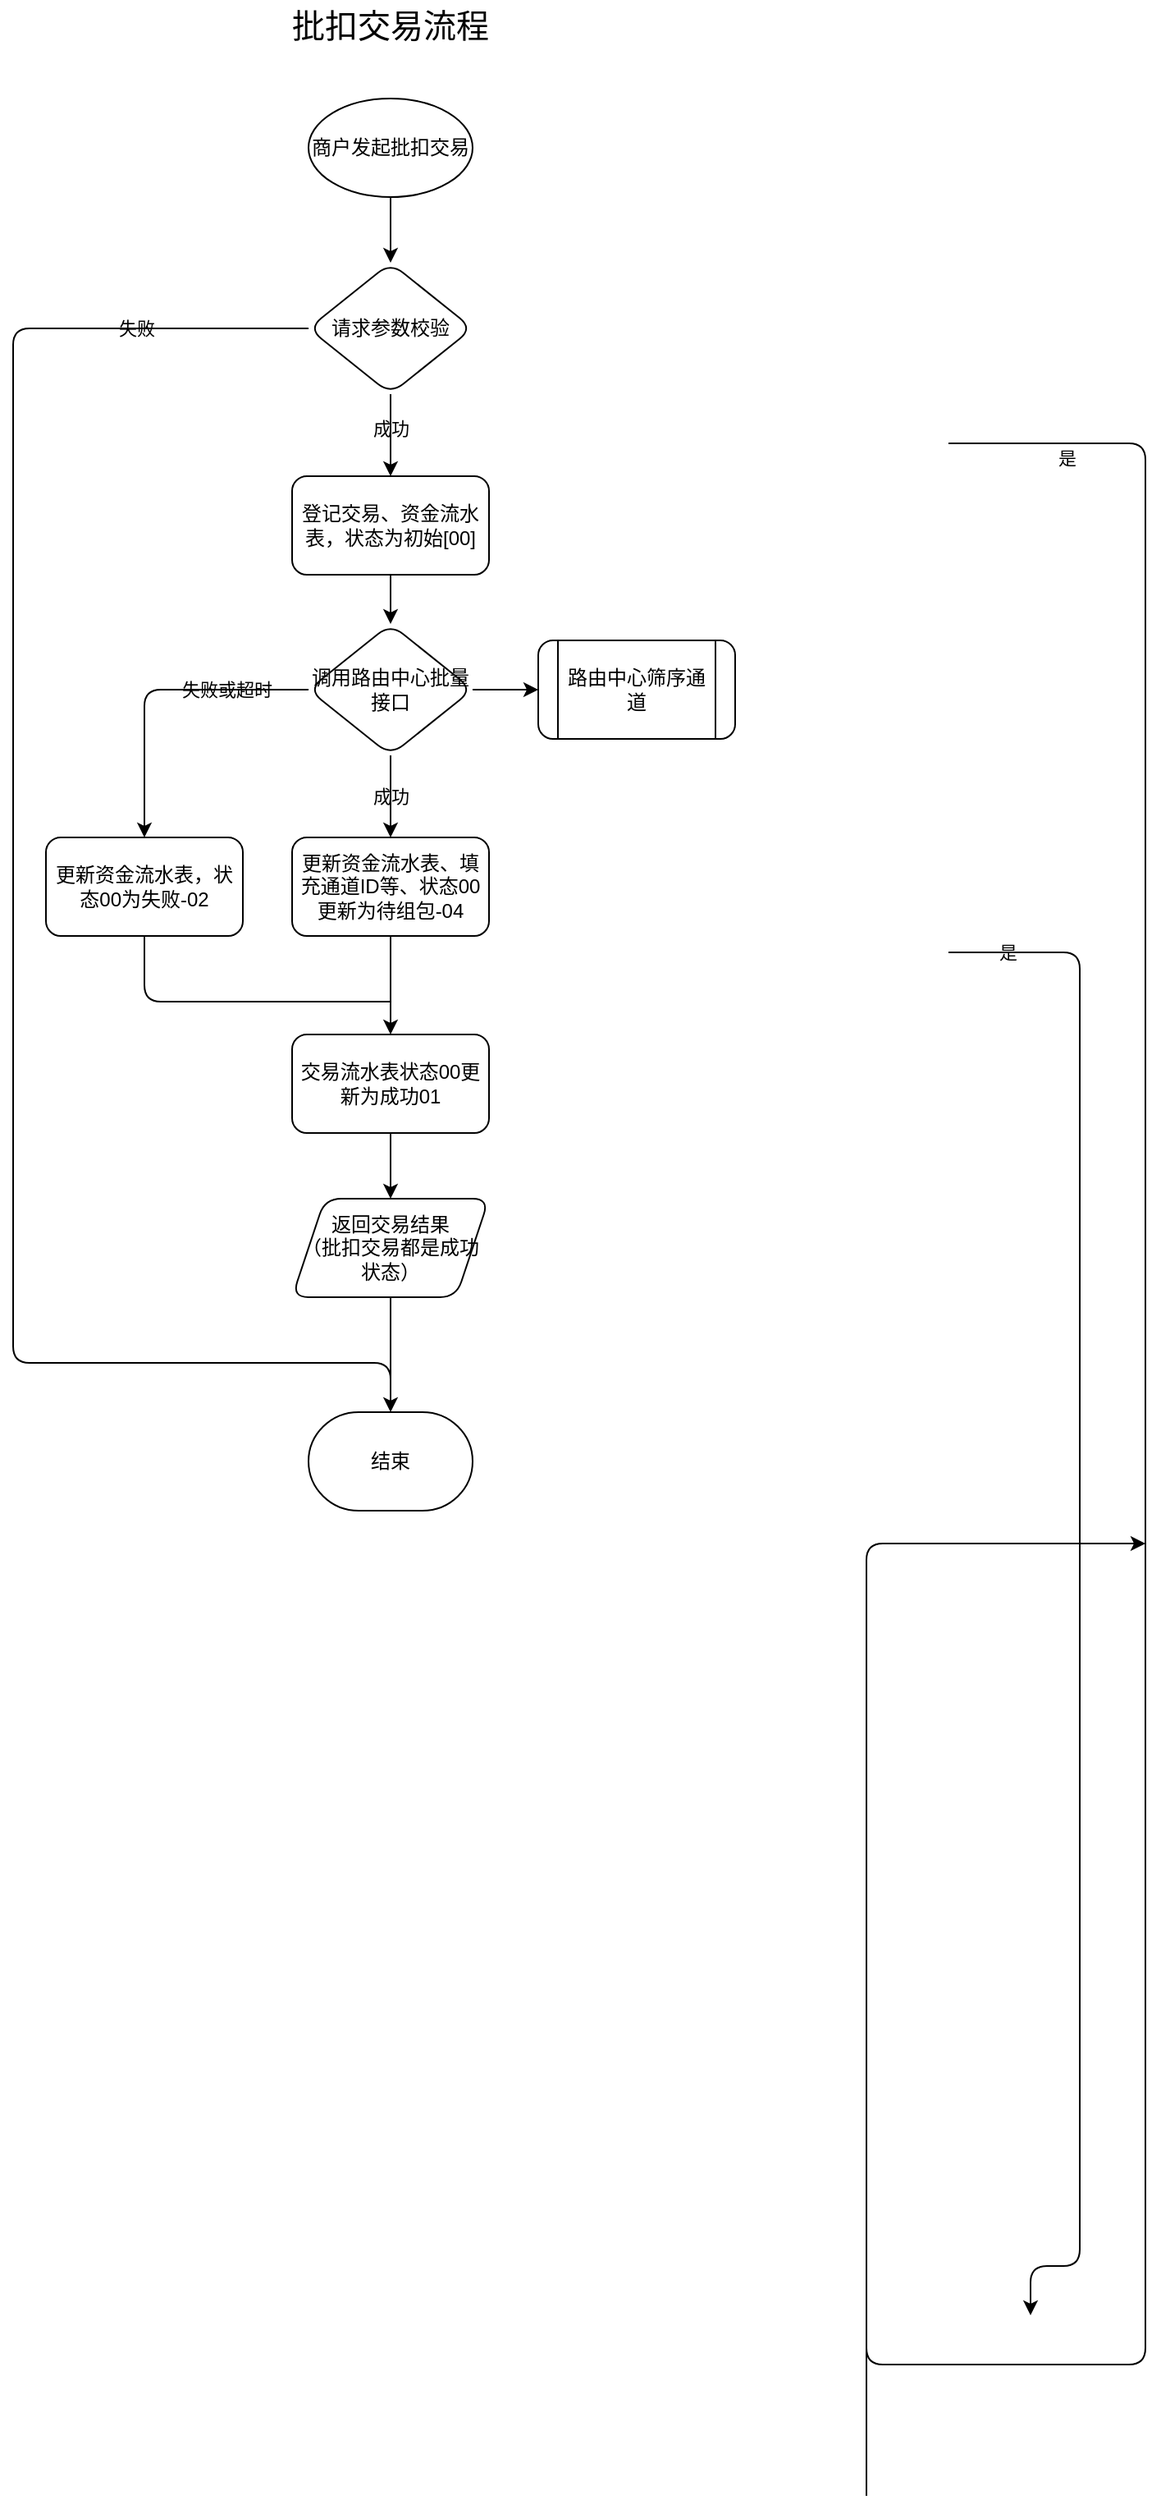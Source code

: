 <mxfile version="21.3.5" type="github">
  <diagram id="C5RBs43oDa-KdzZeNtuy" name="Page-1">
    <mxGraphModel dx="892" dy="517" grid="1" gridSize="10" guides="1" tooltips="1" connect="1" arrows="1" fold="1" page="1" pageScale="1" pageWidth="980" pageHeight="1390" background="none" math="0" shadow="0">
      <root>
        <mxCell id="WIyWlLk6GJQsqaUBKTNV-0" />
        <mxCell id="WIyWlLk6GJQsqaUBKTNV-1" parent="WIyWlLk6GJQsqaUBKTNV-0" />
        <mxCell id="WIyWlLk6GJQsqaUBKTNV-4" value="Yes" style="rounded=1;html=1;jettySize=auto;orthogonalLoop=1;fontSize=11;endArrow=block;endFill=0;endSize=8;strokeWidth=1;shadow=0;labelBackgroundColor=none;edgeStyle=orthogonalEdgeStyle;fontColor=default;" parent="WIyWlLk6GJQsqaUBKTNV-1" target="WIyWlLk6GJQsqaUBKTNV-10" edge="1">
          <mxGeometry y="20" relative="1" as="geometry">
            <mxPoint as="offset" />
            <mxPoint x="220" y="250" as="sourcePoint" />
          </mxGeometry>
        </mxCell>
        <mxCell id="WIyWlLk6GJQsqaUBKTNV-8" value="No" style="rounded=1;html=1;jettySize=auto;orthogonalLoop=1;fontSize=11;endArrow=block;endFill=0;endSize=8;strokeWidth=1;shadow=0;labelBackgroundColor=none;edgeStyle=orthogonalEdgeStyle;fontColor=default;" parent="WIyWlLk6GJQsqaUBKTNV-1" target="WIyWlLk6GJQsqaUBKTNV-11" edge="1">
          <mxGeometry x="0.333" y="20" relative="1" as="geometry">
            <mxPoint as="offset" />
            <mxPoint x="220" y="370" as="sourcePoint" />
          </mxGeometry>
        </mxCell>
        <mxCell id="WIyWlLk6GJQsqaUBKTNV-9" value="Yes" style="edgeStyle=orthogonalEdgeStyle;rounded=1;html=1;jettySize=auto;orthogonalLoop=1;fontSize=11;endArrow=block;endFill=0;endSize=8;strokeWidth=1;shadow=0;labelBackgroundColor=none;fontColor=default;" parent="WIyWlLk6GJQsqaUBKTNV-1" target="WIyWlLk6GJQsqaUBKTNV-12" edge="1">
          <mxGeometry y="10" relative="1" as="geometry">
            <mxPoint as="offset" />
            <mxPoint x="270" y="330" as="sourcePoint" />
          </mxGeometry>
        </mxCell>
        <mxCell id="OF1I2wjS6nCLFCAFnDBd-7" value="" style="edgeStyle=orthogonalEdgeStyle;rounded=1;orthogonalLoop=1;jettySize=auto;html=1;strokeWidth=1;labelBackgroundColor=none;fontColor=default;labelBorderColor=none;" edge="1" parent="WIyWlLk6GJQsqaUBKTNV-1" source="OF1I2wjS6nCLFCAFnDBd-5">
          <mxGeometry relative="1" as="geometry">
            <mxPoint x="510" y="200" as="targetPoint" />
          </mxGeometry>
        </mxCell>
        <mxCell id="OF1I2wjS6nCLFCAFnDBd-5" value="商户发起批扣交易" style="strokeWidth=1;html=1;shape=mxgraph.flowchart.start_1;whiteSpace=wrap;labelBackgroundColor=none;rounded=1;labelBorderColor=none;" vertex="1" parent="WIyWlLk6GJQsqaUBKTNV-1">
          <mxGeometry x="460" y="100" width="100" height="60" as="geometry" />
        </mxCell>
        <mxCell id="OF1I2wjS6nCLFCAFnDBd-55" value="" style="edgeStyle=orthogonalEdgeStyle;rounded=1;orthogonalLoop=1;jettySize=auto;html=1;labelBackgroundColor=none;fontColor=default;labelBorderColor=none;" edge="1" parent="WIyWlLk6GJQsqaUBKTNV-1" source="OF1I2wjS6nCLFCAFnDBd-12" target="OF1I2wjS6nCLFCAFnDBd-46">
          <mxGeometry relative="1" as="geometry" />
        </mxCell>
        <mxCell id="OF1I2wjS6nCLFCAFnDBd-12" value="登记交易、资金流水表，状态为初始[00]" style="whiteSpace=wrap;html=1;strokeWidth=1;labelBackgroundColor=none;rounded=1;labelBorderColor=none;" vertex="1" parent="WIyWlLk6GJQsqaUBKTNV-1">
          <mxGeometry x="450" y="330" width="120" height="60" as="geometry" />
        </mxCell>
        <mxCell id="OF1I2wjS6nCLFCAFnDBd-14" value="结束" style="strokeWidth=1;html=1;shape=mxgraph.flowchart.terminator;whiteSpace=wrap;labelBackgroundColor=none;rounded=1;labelBorderColor=none;" vertex="1" parent="WIyWlLk6GJQsqaUBKTNV-1">
          <mxGeometry x="460" y="900" width="100" height="60" as="geometry" />
        </mxCell>
        <mxCell id="OF1I2wjS6nCLFCAFnDBd-27" value="" style="edgeStyle=orthogonalEdgeStyle;rounded=1;orthogonalLoop=1;jettySize=auto;html=1;endArrow=classic;endFill=1;entryX=0.5;entryY=0;entryDx=0;entryDy=0;entryPerimeter=0;labelBackgroundColor=none;fontColor=default;labelBorderColor=none;" edge="1" parent="WIyWlLk6GJQsqaUBKTNV-1" source="OF1I2wjS6nCLFCAFnDBd-24" target="OF1I2wjS6nCLFCAFnDBd-14">
          <mxGeometry relative="1" as="geometry">
            <mxPoint x="510" y="440" as="targetPoint" />
            <Array as="points">
              <mxPoint x="280" y="240" />
              <mxPoint x="280" y="870" />
              <mxPoint x="510" y="870" />
            </Array>
          </mxGeometry>
        </mxCell>
        <mxCell id="OF1I2wjS6nCLFCAFnDBd-178" value="失败" style="edgeLabel;html=1;align=center;verticalAlign=middle;resizable=0;points=[];labelBackgroundColor=none;rounded=1;labelBorderColor=none;" vertex="1" connectable="0" parent="OF1I2wjS6nCLFCAFnDBd-27">
          <mxGeometry x="-0.806" relative="1" as="geometry">
            <mxPoint x="-1" as="offset" />
          </mxGeometry>
        </mxCell>
        <mxCell id="OF1I2wjS6nCLFCAFnDBd-30" value="" style="edgeStyle=orthogonalEdgeStyle;rounded=1;orthogonalLoop=1;jettySize=auto;html=1;labelBackgroundColor=none;fontColor=default;labelBorderColor=none;" edge="1" parent="WIyWlLk6GJQsqaUBKTNV-1" source="OF1I2wjS6nCLFCAFnDBd-24" target="OF1I2wjS6nCLFCAFnDBd-12">
          <mxGeometry relative="1" as="geometry" />
        </mxCell>
        <mxCell id="OF1I2wjS6nCLFCAFnDBd-31" value="成功" style="edgeLabel;html=1;align=center;verticalAlign=middle;resizable=0;points=[];labelBackgroundColor=none;rounded=1;labelBorderColor=none;" vertex="1" connectable="0" parent="OF1I2wjS6nCLFCAFnDBd-30">
          <mxGeometry x="-0.175" relative="1" as="geometry">
            <mxPoint as="offset" />
          </mxGeometry>
        </mxCell>
        <mxCell id="OF1I2wjS6nCLFCAFnDBd-24" value="请求参数校验" style="rhombus;whiteSpace=wrap;html=1;strokeWidth=1;labelBackgroundColor=none;rounded=1;labelBorderColor=none;" vertex="1" parent="WIyWlLk6GJQsqaUBKTNV-1">
          <mxGeometry x="460" y="200" width="100" height="80" as="geometry" />
        </mxCell>
        <mxCell id="OF1I2wjS6nCLFCAFnDBd-50" value="" style="edgeStyle=orthogonalEdgeStyle;rounded=1;orthogonalLoop=1;jettySize=auto;html=1;labelBackgroundColor=none;fontColor=default;exitX=0;exitY=0.5;exitDx=0;exitDy=0;labelBorderColor=none;" edge="1" parent="WIyWlLk6GJQsqaUBKTNV-1" source="OF1I2wjS6nCLFCAFnDBd-46" target="OF1I2wjS6nCLFCAFnDBd-49">
          <mxGeometry relative="1" as="geometry">
            <mxPoint x="250" y="460" as="sourcePoint" />
          </mxGeometry>
        </mxCell>
        <mxCell id="OF1I2wjS6nCLFCAFnDBd-51" value="失败或超时" style="edgeLabel;html=1;align=center;verticalAlign=middle;resizable=0;points=[];labelBackgroundColor=none;rounded=1;labelBorderColor=none;" vertex="1" connectable="0" parent="OF1I2wjS6nCLFCAFnDBd-50">
          <mxGeometry x="-0.114" relative="1" as="geometry">
            <mxPoint x="34" as="offset" />
          </mxGeometry>
        </mxCell>
        <mxCell id="OF1I2wjS6nCLFCAFnDBd-54" value="成功" style="edgeStyle=orthogonalEdgeStyle;rounded=1;orthogonalLoop=1;jettySize=auto;html=1;labelBackgroundColor=none;fontColor=default;labelBorderColor=none;" edge="1" parent="WIyWlLk6GJQsqaUBKTNV-1" source="OF1I2wjS6nCLFCAFnDBd-46" target="OF1I2wjS6nCLFCAFnDBd-53">
          <mxGeometry relative="1" as="geometry" />
        </mxCell>
        <mxCell id="OF1I2wjS6nCLFCAFnDBd-180" value="" style="edgeStyle=orthogonalEdgeStyle;rounded=1;orthogonalLoop=1;jettySize=auto;html=1;labelBackgroundColor=none;fontColor=default;labelBorderColor=none;" edge="1" parent="WIyWlLk6GJQsqaUBKTNV-1" source="OF1I2wjS6nCLFCAFnDBd-46" target="OF1I2wjS6nCLFCAFnDBd-179">
          <mxGeometry relative="1" as="geometry" />
        </mxCell>
        <mxCell id="OF1I2wjS6nCLFCAFnDBd-46" value="调用路由中心批量接口" style="rhombus;whiteSpace=wrap;html=1;strokeWidth=1;labelBackgroundColor=none;rounded=1;labelBorderColor=none;" vertex="1" parent="WIyWlLk6GJQsqaUBKTNV-1">
          <mxGeometry x="460" y="420" width="100" height="80" as="geometry" />
        </mxCell>
        <mxCell id="OF1I2wjS6nCLFCAFnDBd-49" value="更新资金流水表，状态00为失败-02" style="whiteSpace=wrap;html=1;strokeWidth=1;labelBackgroundColor=none;rounded=1;labelBorderColor=none;" vertex="1" parent="WIyWlLk6GJQsqaUBKTNV-1">
          <mxGeometry x="300" y="550" width="120" height="60" as="geometry" />
        </mxCell>
        <mxCell id="OF1I2wjS6nCLFCAFnDBd-58" value="" style="edgeStyle=orthogonalEdgeStyle;rounded=1;orthogonalLoop=1;jettySize=auto;html=1;labelBackgroundColor=none;fontColor=default;labelBorderColor=none;" edge="1" parent="WIyWlLk6GJQsqaUBKTNV-1" source="OF1I2wjS6nCLFCAFnDBd-53" target="OF1I2wjS6nCLFCAFnDBd-57">
          <mxGeometry relative="1" as="geometry" />
        </mxCell>
        <mxCell id="OF1I2wjS6nCLFCAFnDBd-53" value="更新资金流水表、填充通道ID等、状态00更新为待组包-04" style="whiteSpace=wrap;html=1;strokeWidth=1;labelBackgroundColor=none;rounded=1;labelBorderColor=none;" vertex="1" parent="WIyWlLk6GJQsqaUBKTNV-1">
          <mxGeometry x="450" y="550" width="120" height="60" as="geometry" />
        </mxCell>
        <mxCell id="OF1I2wjS6nCLFCAFnDBd-65" value="" style="edgeStyle=orthogonalEdgeStyle;rounded=1;orthogonalLoop=1;jettySize=auto;html=1;labelBackgroundColor=none;fontColor=default;labelBorderColor=none;" edge="1" parent="WIyWlLk6GJQsqaUBKTNV-1" source="OF1I2wjS6nCLFCAFnDBd-57" target="OF1I2wjS6nCLFCAFnDBd-64">
          <mxGeometry relative="1" as="geometry" />
        </mxCell>
        <mxCell id="OF1I2wjS6nCLFCAFnDBd-57" value="交易流水表状态00更新为成功01" style="whiteSpace=wrap;html=1;strokeWidth=1;labelBackgroundColor=none;rounded=1;labelBorderColor=none;" vertex="1" parent="WIyWlLk6GJQsqaUBKTNV-1">
          <mxGeometry x="450" y="670" width="120" height="60" as="geometry" />
        </mxCell>
        <mxCell id="OF1I2wjS6nCLFCAFnDBd-67" value="" style="edgeStyle=orthogonalEdgeStyle;rounded=1;orthogonalLoop=1;jettySize=auto;html=1;endArrow=none;endFill=0;labelBackgroundColor=none;fontColor=default;labelBorderColor=none;" edge="1" parent="WIyWlLk6GJQsqaUBKTNV-1" source="OF1I2wjS6nCLFCAFnDBd-64">
          <mxGeometry relative="1" as="geometry">
            <mxPoint x="510" y="890" as="targetPoint" />
          </mxGeometry>
        </mxCell>
        <mxCell id="OF1I2wjS6nCLFCAFnDBd-64" value="返回交易结果&lt;br&gt;（批扣交易都是成功状态）" style="shape=parallelogram;perimeter=parallelogramPerimeter;whiteSpace=wrap;html=1;fixedSize=1;strokeWidth=1;labelBackgroundColor=none;rounded=1;labelBorderColor=none;" vertex="1" parent="WIyWlLk6GJQsqaUBKTNV-1">
          <mxGeometry x="450" y="770" width="120" height="60" as="geometry" />
        </mxCell>
        <mxCell id="OF1I2wjS6nCLFCAFnDBd-71" value="批扣交易流程" style="text;html=1;strokeColor=none;fillColor=none;align=center;verticalAlign=middle;whiteSpace=wrap;rounded=1;fontSize=20;labelBackgroundColor=none;labelBorderColor=none;" vertex="1" parent="WIyWlLk6GJQsqaUBKTNV-1">
          <mxGeometry x="420" y="40" width="180" height="30" as="geometry" />
        </mxCell>
        <mxCell id="OF1I2wjS6nCLFCAFnDBd-97" value="" style="edgeStyle=orthogonalEdgeStyle;rounded=1;orthogonalLoop=1;jettySize=auto;html=1;labelBackgroundColor=none;fontColor=default;labelBorderColor=none;" edge="1" parent="WIyWlLk6GJQsqaUBKTNV-1" target="OF1I2wjS6nCLFCAFnDBd-79">
          <mxGeometry relative="1" as="geometry">
            <mxPoint x="800" y="150" as="sourcePoint" />
          </mxGeometry>
        </mxCell>
        <mxCell id="OF1I2wjS6nCLFCAFnDBd-110" value="" style="edgeStyle=orthogonalEdgeStyle;rounded=1;orthogonalLoop=1;jettySize=auto;html=1;labelBackgroundColor=none;fontColor=default;labelBorderColor=none;" edge="1" parent="WIyWlLk6GJQsqaUBKTNV-1" target="OF1I2wjS6nCLFCAFnDBd-108">
          <mxGeometry relative="1" as="geometry">
            <mxPoint x="800" y="460" as="sourcePoint" />
          </mxGeometry>
        </mxCell>
        <mxCell id="OF1I2wjS6nCLFCAFnDBd-113" value="成功" style="edgeLabel;html=1;align=center;verticalAlign=middle;resizable=0;points=[];labelBackgroundColor=none;rounded=1;labelBorderColor=none;" vertex="1" connectable="0" parent="OF1I2wjS6nCLFCAFnDBd-110">
          <mxGeometry x="-0.4" relative="1" as="geometry">
            <mxPoint y="-5" as="offset" />
          </mxGeometry>
        </mxCell>
        <mxCell id="OF1I2wjS6nCLFCAFnDBd-87" value="" style="edgeStyle=orthogonalEdgeStyle;rounded=1;orthogonalLoop=1;jettySize=auto;html=1;labelBackgroundColor=none;fontColor=default;labelBorderColor=none;" edge="1" parent="WIyWlLk6GJQsqaUBKTNV-1" target="OF1I2wjS6nCLFCAFnDBd-86">
          <mxGeometry relative="1" as="geometry">
            <mxPoint x="800" y="240" as="sourcePoint" />
          </mxGeometry>
        </mxCell>
        <mxCell id="OF1I2wjS6nCLFCAFnDBd-99" value="" style="edgeStyle=orthogonalEdgeStyle;rounded=1;orthogonalLoop=1;jettySize=auto;html=1;labelBackgroundColor=none;fontColor=default;labelBorderColor=none;" edge="1" parent="WIyWlLk6GJQsqaUBKTNV-1" target="OF1I2wjS6nCLFCAFnDBd-76">
          <mxGeometry relative="1" as="geometry">
            <mxPoint x="800" y="350" as="sourcePoint" />
          </mxGeometry>
        </mxCell>
        <mxCell id="OF1I2wjS6nCLFCAFnDBd-103" value="否" style="edgeLabel;html=1;align=center;verticalAlign=middle;resizable=0;points=[];labelBackgroundColor=none;rounded=1;labelBorderColor=none;" vertex="1" connectable="0" parent="OF1I2wjS6nCLFCAFnDBd-99">
          <mxGeometry x="-0.28" y="-2" relative="1" as="geometry">
            <mxPoint as="offset" />
          </mxGeometry>
        </mxCell>
        <mxCell id="OF1I2wjS6nCLFCAFnDBd-116" value="" style="edgeStyle=orthogonalEdgeStyle;rounded=1;orthogonalLoop=1;jettySize=auto;html=1;entryX=0.5;entryY=0;entryDx=0;entryDy=0;entryPerimeter=0;labelBackgroundColor=none;fontColor=default;labelBorderColor=none;" edge="1" parent="WIyWlLk6GJQsqaUBKTNV-1" target="OF1I2wjS6nCLFCAFnDBd-100">
          <mxGeometry relative="1" as="geometry">
            <mxPoint x="850" y="310" as="sourcePoint" />
            <mxPoint x="970" y="980" as="targetPoint" />
            <Array as="points">
              <mxPoint x="970" y="310" />
              <mxPoint x="970" y="1480" />
              <mxPoint x="800" y="1480" />
            </Array>
          </mxGeometry>
        </mxCell>
        <mxCell id="OF1I2wjS6nCLFCAFnDBd-121" value="是" style="edgeLabel;html=1;align=center;verticalAlign=middle;resizable=0;points=[];labelBackgroundColor=none;rounded=1;labelBorderColor=none;" vertex="1" connectable="0" parent="OF1I2wjS6nCLFCAFnDBd-116">
          <mxGeometry x="-0.878" y="-1" relative="1" as="geometry">
            <mxPoint x="-47" y="-1" as="offset" />
          </mxGeometry>
        </mxCell>
        <mxCell id="OF1I2wjS6nCLFCAFnDBd-126" value="" style="edgeStyle=orthogonalEdgeStyle;rounded=1;orthogonalLoop=1;jettySize=auto;html=1;labelBackgroundColor=none;fontColor=default;labelBorderColor=none;" edge="1" parent="WIyWlLk6GJQsqaUBKTNV-1" target="OF1I2wjS6nCLFCAFnDBd-125">
          <mxGeometry relative="1" as="geometry">
            <mxPoint x="800" y="750" as="sourcePoint" />
          </mxGeometry>
        </mxCell>
        <mxCell id="OF1I2wjS6nCLFCAFnDBd-111" value="" style="edgeStyle=orthogonalEdgeStyle;rounded=1;orthogonalLoop=1;jettySize=auto;html=1;labelBackgroundColor=none;fontColor=default;labelBorderColor=none;" edge="1" parent="WIyWlLk6GJQsqaUBKTNV-1" target="OF1I2wjS6nCLFCAFnDBd-109">
          <mxGeometry relative="1" as="geometry">
            <mxPoint x="800" y="550" as="sourcePoint" />
          </mxGeometry>
        </mxCell>
        <mxCell id="OF1I2wjS6nCLFCAFnDBd-112" value="" style="edgeStyle=orthogonalEdgeStyle;rounded=1;orthogonalLoop=1;jettySize=auto;html=1;labelBackgroundColor=none;fontColor=default;labelBorderColor=none;" edge="1" parent="WIyWlLk6GJQsqaUBKTNV-1" target="OF1I2wjS6nCLFCAFnDBd-104">
          <mxGeometry relative="1" as="geometry">
            <mxPoint x="800" y="660" as="sourcePoint" />
          </mxGeometry>
        </mxCell>
        <mxCell id="OF1I2wjS6nCLFCAFnDBd-114" value="否" style="edgeLabel;html=1;align=center;verticalAlign=middle;resizable=0;points=[];labelBackgroundColor=none;rounded=1;labelBorderColor=none;" vertex="1" connectable="0" parent="OF1I2wjS6nCLFCAFnDBd-112">
          <mxGeometry x="-0.3" relative="1" as="geometry">
            <mxPoint y="-8" as="offset" />
          </mxGeometry>
        </mxCell>
        <mxCell id="OF1I2wjS6nCLFCAFnDBd-124" value="" style="edgeStyle=orthogonalEdgeStyle;rounded=1;orthogonalLoop=1;jettySize=auto;html=1;endArrow=classic;endFill=1;entryX=1;entryY=0.5;entryDx=0;entryDy=0;labelBackgroundColor=none;fontColor=default;labelBorderColor=none;" edge="1" parent="WIyWlLk6GJQsqaUBKTNV-1" target="OF1I2wjS6nCLFCAFnDBd-156">
          <mxGeometry relative="1" as="geometry">
            <mxPoint x="850" y="620" as="sourcePoint" />
            <mxPoint x="900" y="1450" as="targetPoint" />
            <Array as="points">
              <mxPoint x="930" y="620" />
              <mxPoint x="930" y="1420" />
            </Array>
          </mxGeometry>
        </mxCell>
        <mxCell id="OF1I2wjS6nCLFCAFnDBd-157" value="是" style="edgeLabel;html=1;align=center;verticalAlign=middle;resizable=0;points=[];labelBackgroundColor=none;rounded=1;labelBorderColor=none;" vertex="1" connectable="0" parent="OF1I2wjS6nCLFCAFnDBd-124">
          <mxGeometry x="-0.924" relative="1" as="geometry">
            <mxPoint as="offset" />
          </mxGeometry>
        </mxCell>
        <mxCell id="OF1I2wjS6nCLFCAFnDBd-128" value="" style="edgeStyle=orthogonalEdgeStyle;rounded=1;orthogonalLoop=1;jettySize=auto;html=1;labelBackgroundColor=none;fontColor=default;labelBorderColor=none;" edge="1" parent="WIyWlLk6GJQsqaUBKTNV-1" target="OF1I2wjS6nCLFCAFnDBd-127">
          <mxGeometry relative="1" as="geometry">
            <mxPoint x="800" y="850" as="sourcePoint" />
          </mxGeometry>
        </mxCell>
        <mxCell id="OF1I2wjS6nCLFCAFnDBd-137" value="" style="edgeStyle=orthogonalEdgeStyle;rounded=1;orthogonalLoop=1;jettySize=auto;html=1;labelBackgroundColor=none;fontColor=default;labelBorderColor=none;" edge="1" parent="WIyWlLk6GJQsqaUBKTNV-1" target="OF1I2wjS6nCLFCAFnDBd-136">
          <mxGeometry relative="1" as="geometry">
            <mxPoint x="800" y="950" as="sourcePoint" />
          </mxGeometry>
        </mxCell>
        <mxCell id="OF1I2wjS6nCLFCAFnDBd-148" value="" style="edgeStyle=orthogonalEdgeStyle;rounded=1;orthogonalLoop=1;jettySize=auto;html=1;labelBackgroundColor=none;fontColor=default;labelBorderColor=none;" edge="1" parent="WIyWlLk6GJQsqaUBKTNV-1" target="OF1I2wjS6nCLFCAFnDBd-147">
          <mxGeometry relative="1" as="geometry">
            <mxPoint x="800" y="1050" as="sourcePoint" />
          </mxGeometry>
        </mxCell>
        <mxCell id="OF1I2wjS6nCLFCAFnDBd-150" value="" style="edgeStyle=orthogonalEdgeStyle;rounded=1;orthogonalLoop=1;jettySize=auto;html=1;labelBackgroundColor=none;fontColor=default;labelBorderColor=none;" edge="1" parent="WIyWlLk6GJQsqaUBKTNV-1" target="OF1I2wjS6nCLFCAFnDBd-149">
          <mxGeometry relative="1" as="geometry">
            <mxPoint x="750" y="1120" as="sourcePoint" />
            <Array as="points">
              <mxPoint x="640" y="1120" />
            </Array>
          </mxGeometry>
        </mxCell>
        <mxCell id="OF1I2wjS6nCLFCAFnDBd-151" value="失败" style="edgeLabel;html=1;align=center;verticalAlign=middle;resizable=0;points=[];labelBackgroundColor=none;rounded=1;labelBorderColor=none;" vertex="1" connectable="0" parent="OF1I2wjS6nCLFCAFnDBd-150">
          <mxGeometry x="0.114" y="-1" relative="1" as="geometry">
            <mxPoint x="41" y="1" as="offset" />
          </mxGeometry>
        </mxCell>
        <mxCell id="OF1I2wjS6nCLFCAFnDBd-166" value="" style="edgeStyle=orthogonalEdgeStyle;rounded=1;orthogonalLoop=1;jettySize=auto;html=1;labelBackgroundColor=none;fontColor=default;labelBorderColor=none;" edge="1" parent="WIyWlLk6GJQsqaUBKTNV-1" target="OF1I2wjS6nCLFCAFnDBd-165">
          <mxGeometry relative="1" as="geometry">
            <mxPoint x="800" y="1260" as="sourcePoint" />
          </mxGeometry>
        </mxCell>
        <mxCell id="OF1I2wjS6nCLFCAFnDBd-168" value="" style="edgeStyle=orthogonalEdgeStyle;rounded=1;orthogonalLoop=1;jettySize=auto;html=1;labelBackgroundColor=none;fontColor=default;labelBorderColor=none;" edge="1" parent="WIyWlLk6GJQsqaUBKTNV-1" target="OF1I2wjS6nCLFCAFnDBd-167">
          <mxGeometry relative="1" as="geometry">
            <mxPoint x="740" y="1320" as="sourcePoint" />
          </mxGeometry>
        </mxCell>
        <mxCell id="OF1I2wjS6nCLFCAFnDBd-169" value="" style="edgeStyle=orthogonalEdgeStyle;rounded=1;orthogonalLoop=1;jettySize=auto;html=1;labelBackgroundColor=none;fontColor=default;labelBorderColor=none;" edge="1" parent="WIyWlLk6GJQsqaUBKTNV-1" target="OF1I2wjS6nCLFCAFnDBd-156">
          <mxGeometry relative="1" as="geometry">
            <mxPoint x="800" y="1350" as="sourcePoint" />
          </mxGeometry>
        </mxCell>
        <mxCell id="OF1I2wjS6nCLFCAFnDBd-170" value="" style="edgeStyle=orthogonalEdgeStyle;rounded=1;orthogonalLoop=1;jettySize=auto;html=1;endArrow=none;endFill=0;labelBackgroundColor=none;fontColor=default;labelBorderColor=none;" edge="1" parent="WIyWlLk6GJQsqaUBKTNV-1" target="OF1I2wjS6nCLFCAFnDBd-100">
          <mxGeometry relative="1" as="geometry">
            <mxPoint x="800" y="1450" as="sourcePoint" />
            <mxPoint x="800" y="1560" as="targetPoint" />
          </mxGeometry>
        </mxCell>
        <mxCell id="OF1I2wjS6nCLFCAFnDBd-177" value="" style="endArrow=none;html=1;rounded=1;endFill=0;labelBackgroundColor=none;fontColor=default;labelBorderColor=none;" edge="1" parent="WIyWlLk6GJQsqaUBKTNV-1">
          <mxGeometry width="50" height="50" relative="1" as="geometry">
            <mxPoint x="360" y="610" as="sourcePoint" />
            <mxPoint x="510" y="650" as="targetPoint" />
            <Array as="points">
              <mxPoint x="360" y="650" />
            </Array>
          </mxGeometry>
        </mxCell>
        <mxCell id="OF1I2wjS6nCLFCAFnDBd-179" value="路由中心筛序通道" style="shape=process;whiteSpace=wrap;html=1;backgroundOutline=1;strokeWidth=1;labelBackgroundColor=none;rounded=1;labelBorderColor=none;" vertex="1" parent="WIyWlLk6GJQsqaUBKTNV-1">
          <mxGeometry x="600" y="430" width="120" height="60" as="geometry" />
        </mxCell>
        <mxCell id="OF1I2wjS6nCLFCAFnDBd-204" value="" style="edgeStyle=orthogonalEdgeStyle;orthogonalLoop=1;jettySize=auto;html=1;labelBackgroundColor=none;fontColor=default;" edge="1" parent="WIyWlLk6GJQsqaUBKTNV-1" target="OF1I2wjS6nCLFCAFnDBd-201">
          <mxGeometry relative="1" as="geometry">
            <mxPoint x="-405" y="275" as="sourcePoint" />
          </mxGeometry>
        </mxCell>
      </root>
    </mxGraphModel>
  </diagram>
</mxfile>
